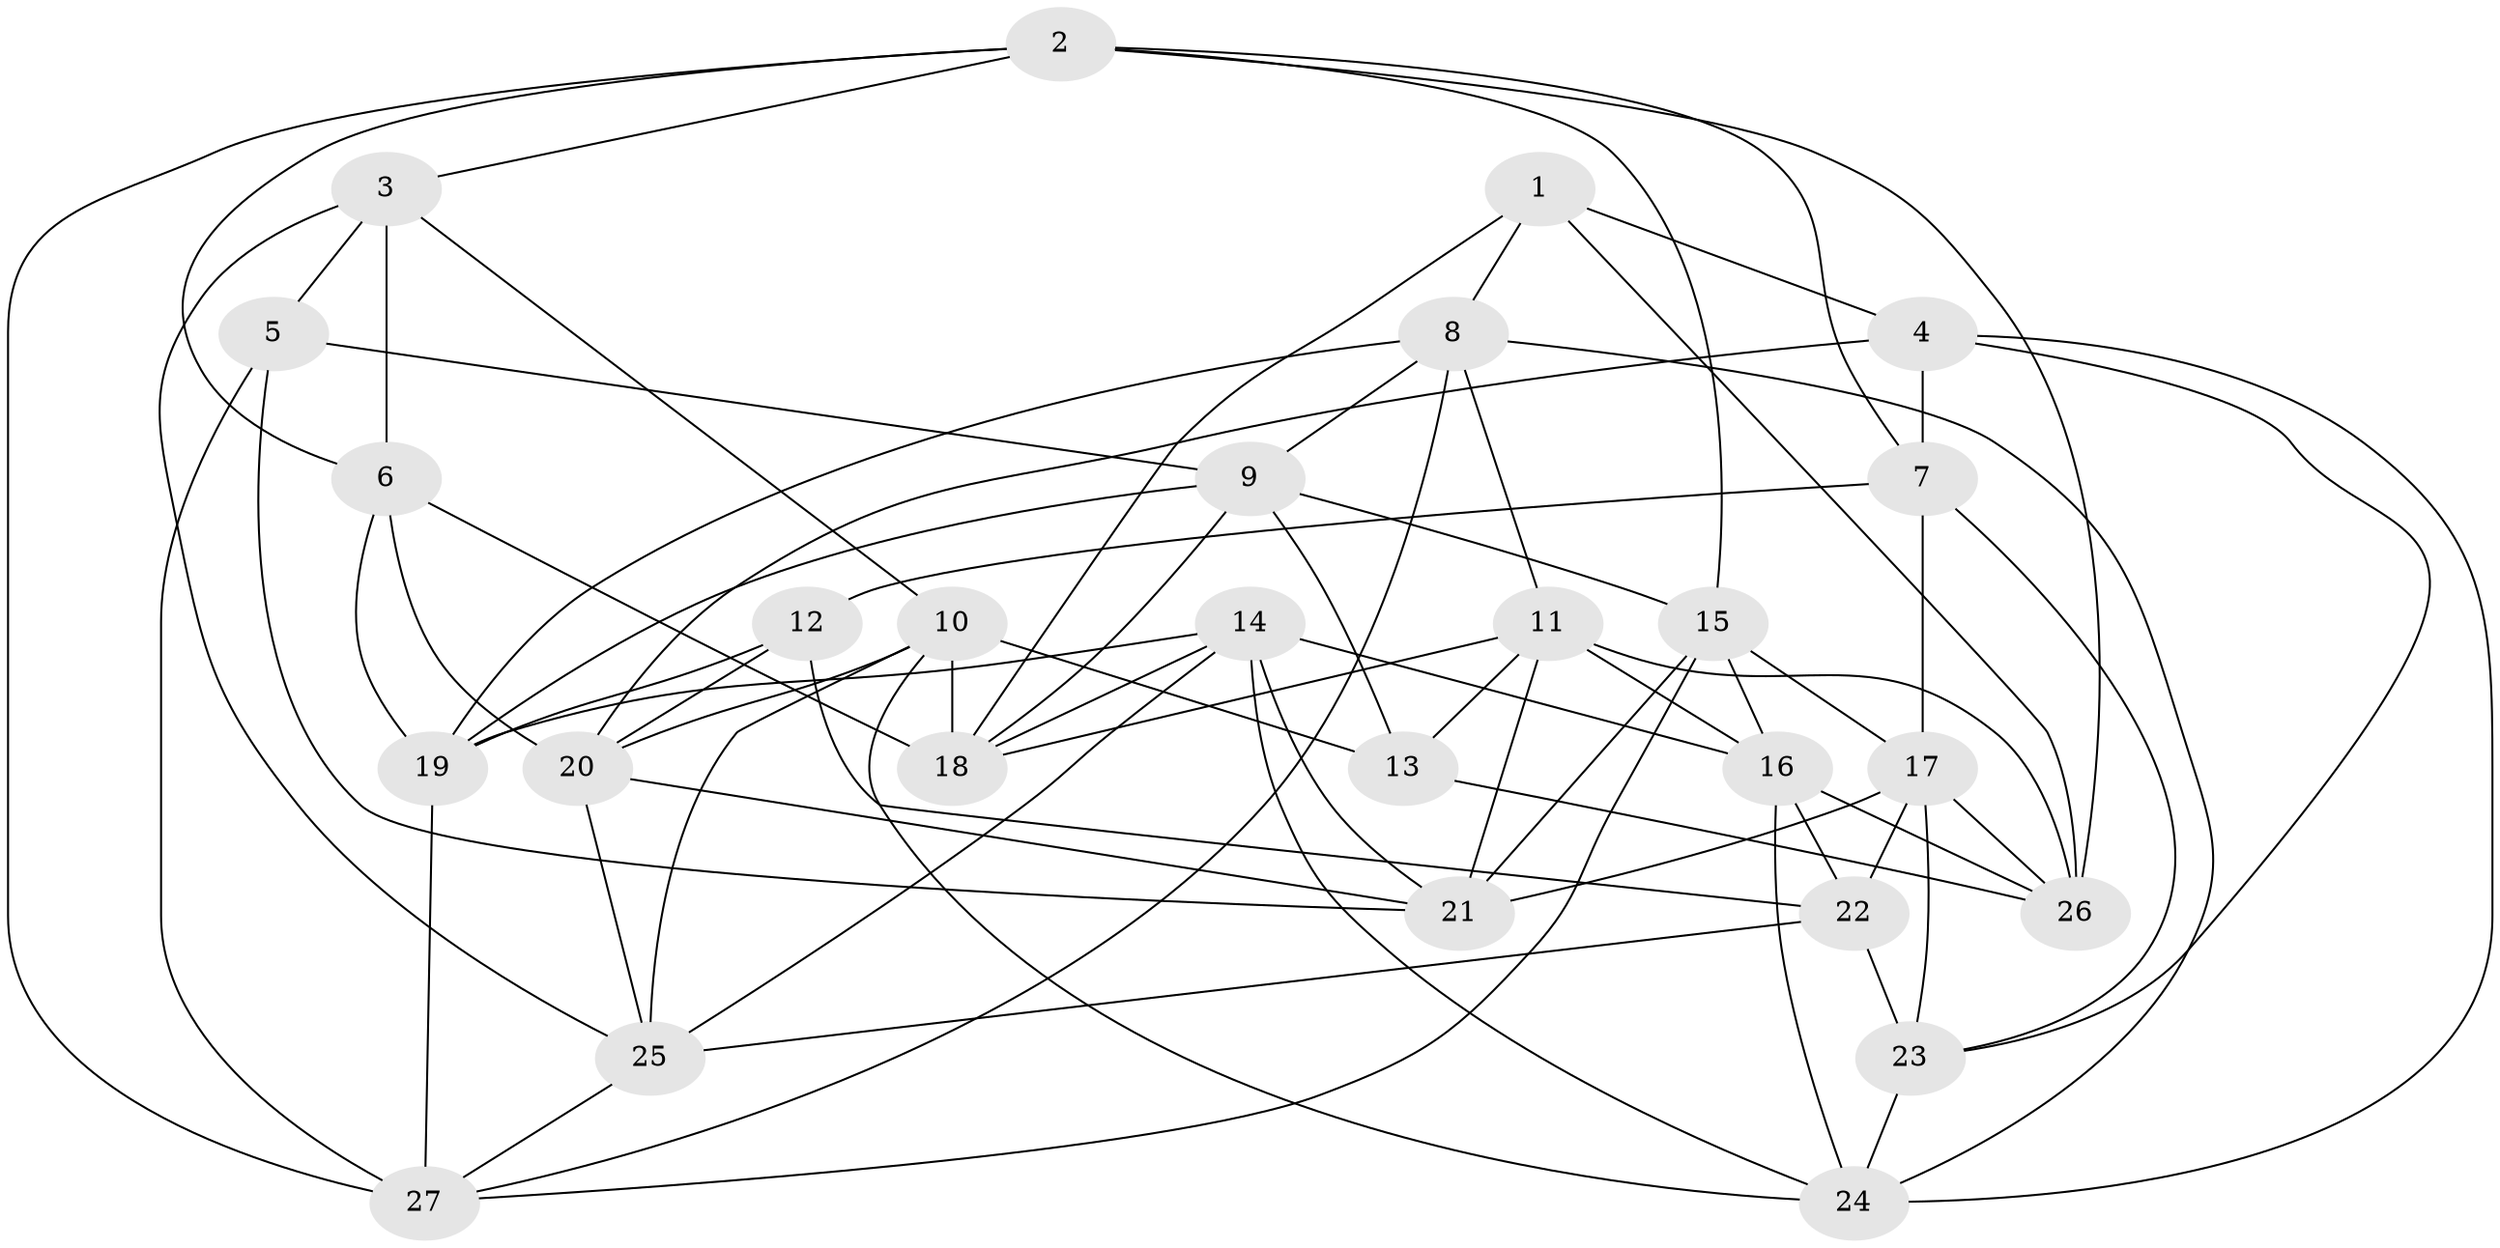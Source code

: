 // original degree distribution, {4: 1.0}
// Generated by graph-tools (version 1.1) at 2025/50/03/09/25 03:50:48]
// undirected, 27 vertices, 74 edges
graph export_dot {
graph [start="1"]
  node [color=gray90,style=filled];
  1;
  2;
  3;
  4;
  5;
  6;
  7;
  8;
  9;
  10;
  11;
  12;
  13;
  14;
  15;
  16;
  17;
  18;
  19;
  20;
  21;
  22;
  23;
  24;
  25;
  26;
  27;
  1 -- 4 [weight=1.0];
  1 -- 8 [weight=1.0];
  1 -- 18 [weight=1.0];
  1 -- 26 [weight=1.0];
  2 -- 3 [weight=1.0];
  2 -- 6 [weight=1.0];
  2 -- 7 [weight=1.0];
  2 -- 15 [weight=1.0];
  2 -- 26 [weight=1.0];
  2 -- 27 [weight=1.0];
  3 -- 5 [weight=1.0];
  3 -- 6 [weight=2.0];
  3 -- 10 [weight=1.0];
  3 -- 25 [weight=1.0];
  4 -- 7 [weight=2.0];
  4 -- 20 [weight=1.0];
  4 -- 23 [weight=1.0];
  4 -- 24 [weight=1.0];
  5 -- 9 [weight=1.0];
  5 -- 21 [weight=1.0];
  5 -- 27 [weight=1.0];
  6 -- 18 [weight=1.0];
  6 -- 19 [weight=1.0];
  6 -- 20 [weight=1.0];
  7 -- 12 [weight=1.0];
  7 -- 17 [weight=1.0];
  7 -- 23 [weight=1.0];
  8 -- 9 [weight=1.0];
  8 -- 11 [weight=1.0];
  8 -- 19 [weight=1.0];
  8 -- 24 [weight=1.0];
  8 -- 27 [weight=1.0];
  9 -- 13 [weight=1.0];
  9 -- 15 [weight=1.0];
  9 -- 18 [weight=1.0];
  9 -- 19 [weight=1.0];
  10 -- 13 [weight=1.0];
  10 -- 18 [weight=1.0];
  10 -- 20 [weight=1.0];
  10 -- 24 [weight=1.0];
  10 -- 25 [weight=1.0];
  11 -- 13 [weight=1.0];
  11 -- 16 [weight=1.0];
  11 -- 18 [weight=1.0];
  11 -- 21 [weight=1.0];
  11 -- 26 [weight=1.0];
  12 -- 19 [weight=1.0];
  12 -- 20 [weight=1.0];
  12 -- 22 [weight=1.0];
  13 -- 26 [weight=1.0];
  14 -- 16 [weight=1.0];
  14 -- 18 [weight=1.0];
  14 -- 19 [weight=1.0];
  14 -- 21 [weight=1.0];
  14 -- 24 [weight=1.0];
  14 -- 25 [weight=1.0];
  15 -- 16 [weight=1.0];
  15 -- 17 [weight=1.0];
  15 -- 21 [weight=1.0];
  15 -- 27 [weight=1.0];
  16 -- 22 [weight=1.0];
  16 -- 24 [weight=1.0];
  16 -- 26 [weight=1.0];
  17 -- 21 [weight=1.0];
  17 -- 22 [weight=1.0];
  17 -- 23 [weight=1.0];
  17 -- 26 [weight=1.0];
  19 -- 27 [weight=1.0];
  20 -- 21 [weight=1.0];
  20 -- 25 [weight=1.0];
  22 -- 23 [weight=2.0];
  22 -- 25 [weight=1.0];
  23 -- 24 [weight=1.0];
  25 -- 27 [weight=1.0];
}
